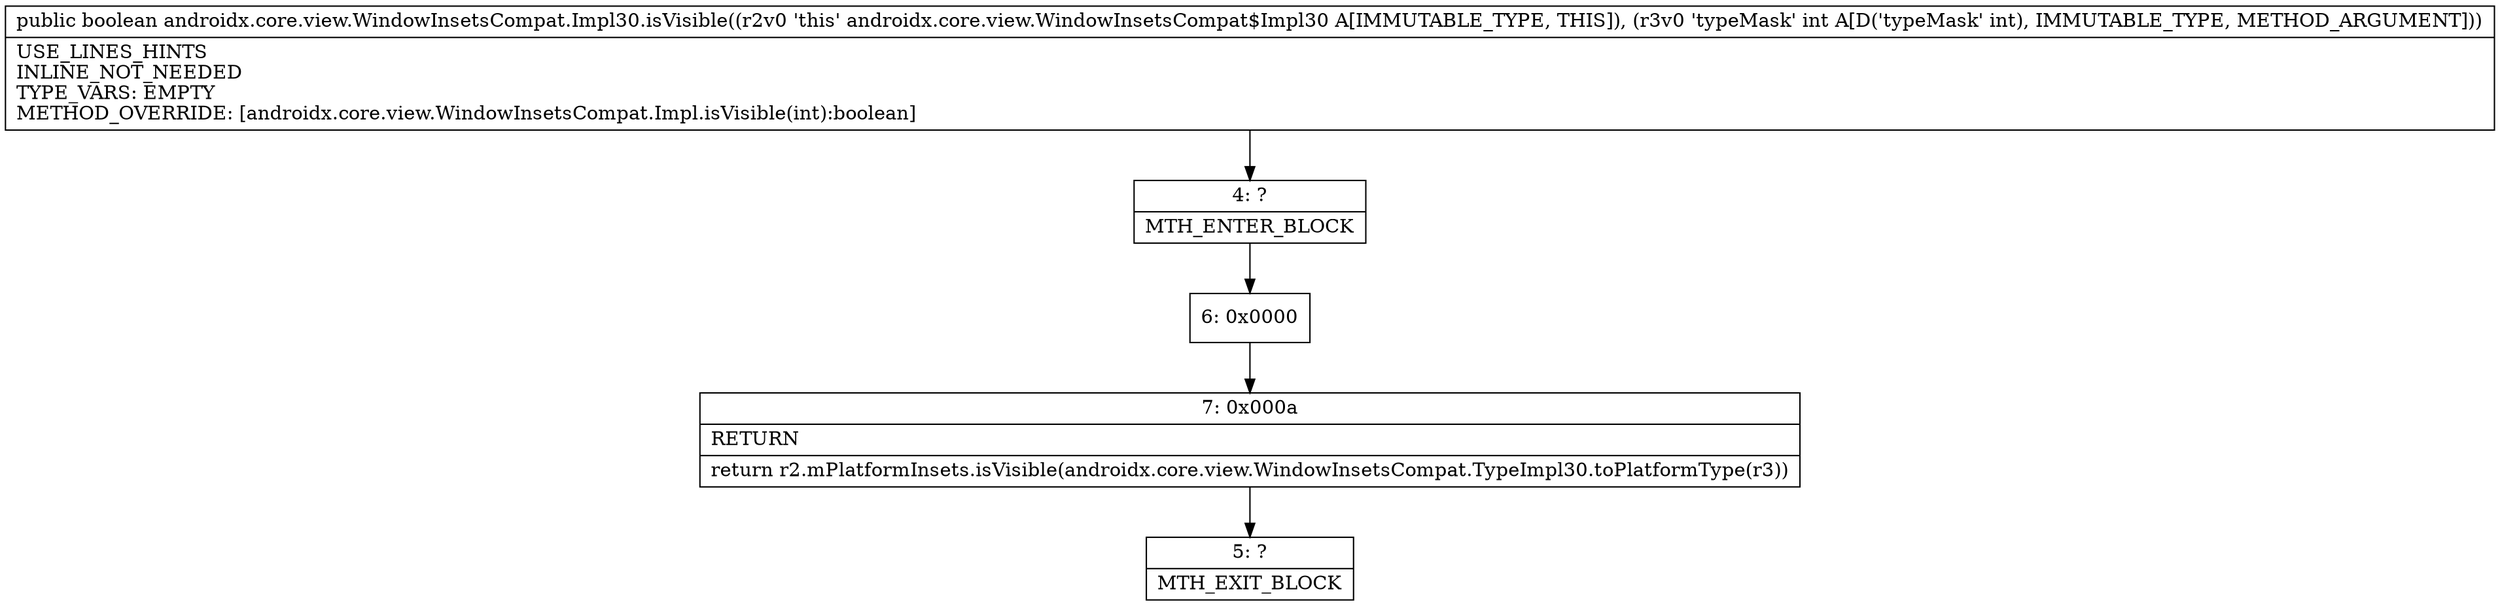 digraph "CFG forandroidx.core.view.WindowInsetsCompat.Impl30.isVisible(I)Z" {
Node_4 [shape=record,label="{4\:\ ?|MTH_ENTER_BLOCK\l}"];
Node_6 [shape=record,label="{6\:\ 0x0000}"];
Node_7 [shape=record,label="{7\:\ 0x000a|RETURN\l|return r2.mPlatformInsets.isVisible(androidx.core.view.WindowInsetsCompat.TypeImpl30.toPlatformType(r3))\l}"];
Node_5 [shape=record,label="{5\:\ ?|MTH_EXIT_BLOCK\l}"];
MethodNode[shape=record,label="{public boolean androidx.core.view.WindowInsetsCompat.Impl30.isVisible((r2v0 'this' androidx.core.view.WindowInsetsCompat$Impl30 A[IMMUTABLE_TYPE, THIS]), (r3v0 'typeMask' int A[D('typeMask' int), IMMUTABLE_TYPE, METHOD_ARGUMENT]))  | USE_LINES_HINTS\lINLINE_NOT_NEEDED\lTYPE_VARS: EMPTY\lMETHOD_OVERRIDE: [androidx.core.view.WindowInsetsCompat.Impl.isVisible(int):boolean]\l}"];
MethodNode -> Node_4;Node_4 -> Node_6;
Node_6 -> Node_7;
Node_7 -> Node_5;
}

